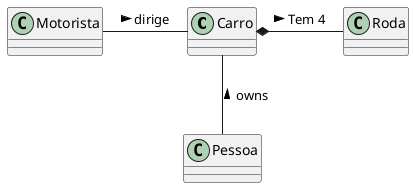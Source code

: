 @startuml Carro
class Carro

Motorista - Carro : dirige >
Carro *- Roda : Tem 4 >
Carro -- Pessoa : < owns

@enduml